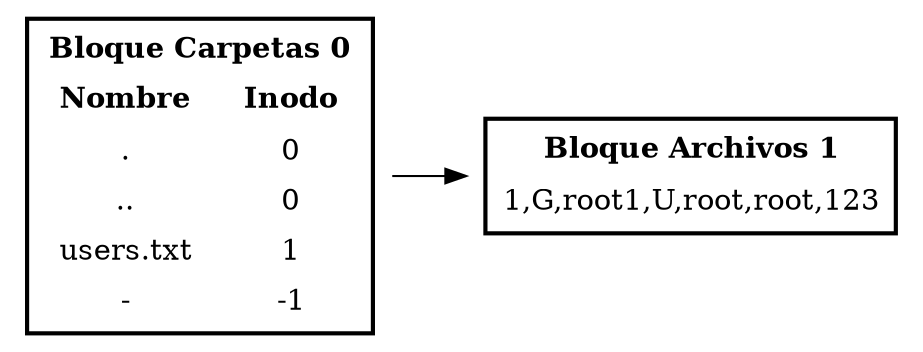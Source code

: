digraph G { 
 rankdir = LR; node[shape = plaintext];
BLOQUE0[ label = <<TABLE BORDER='2' CELLBORDER='0' CELLSPACING='5'>
<TR><TD colspan ='2' ><b>Bloque Carpetas 0</b></TD></TR>
<TR><TD><b>Nombre</b></TD><TD><b>Inodo</b></TD></TR><TR><TD>.</TD><TD>0</TD></TR><TR><TD>..</TD><TD>0</TD></TR><TR><TD>users.txt</TD><TD>1</TD></TR><TR><TD>-</TD><TD>-1</TD></TR></TABLE>>];
BLOQUE1[ label = <<TABLE BORDER='2' CELLBORDER='0' CELLSPACING='5'>
<TR><TD><b>Bloque Archivos 1</b></TD></TR>
<TR><TD>1,G,root
1,U,root,root,123
</TD></TR></TABLE>>];
BLOQUE0->BLOQUE1}

